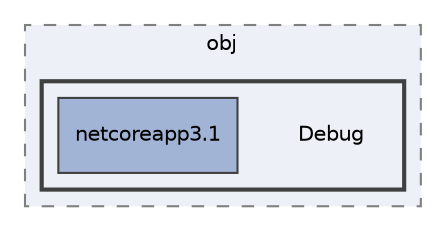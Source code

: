 digraph "Debug"
{
 // LATEX_PDF_SIZE
  edge [fontname="Helvetica",fontsize="10",labelfontname="Helvetica",labelfontsize="10"];
  node [fontname="Helvetica",fontsize="10",shape=record];
  compound=true
  subgraph clusterdir_8a24f7293e9b1ef5a36065b2d3905e29 {
    graph [ bgcolor="#edf0f7", pencolor="grey50", style="filled,dashed,", label="obj", fontname="Helvetica", fontsize="10", URL="dir_8a24f7293e9b1ef5a36065b2d3905e29.html"]
  subgraph clusterdir_6f31db974be594099c22c69298eaa32d {
    graph [ bgcolor="#edf0f7", pencolor="grey25", style="filled,bold,", label="", fontname="Helvetica", fontsize="10", URL="dir_6f31db974be594099c22c69298eaa32d.html"]
    dir_6f31db974be594099c22c69298eaa32d [shape=plaintext, label="Debug"];
  dir_c437746de7c409dac832310d85af23d5 [shape=box, label="netcoreapp3.1", style="filled,", fillcolor="#a2b4d6", color="grey25", URL="dir_c437746de7c409dac832310d85af23d5.html"];
  }
  }
}
